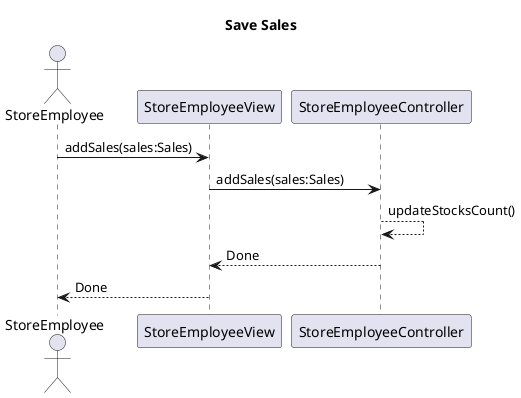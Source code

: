 @startuml save-sales
title Save Sales
actor StoreEmployee

StoreEmployee -> StoreEmployeeView : addSales(sales:Sales)
StoreEmployeeView -> StoreEmployeeController : addSales(sales:Sales)
StoreEmployeeController --> StoreEmployeeController : updateStocksCount()
StoreEmployeeController --> StoreEmployeeView : Done
StoreEmployeeView --> StoreEmployee : Done
@enduml